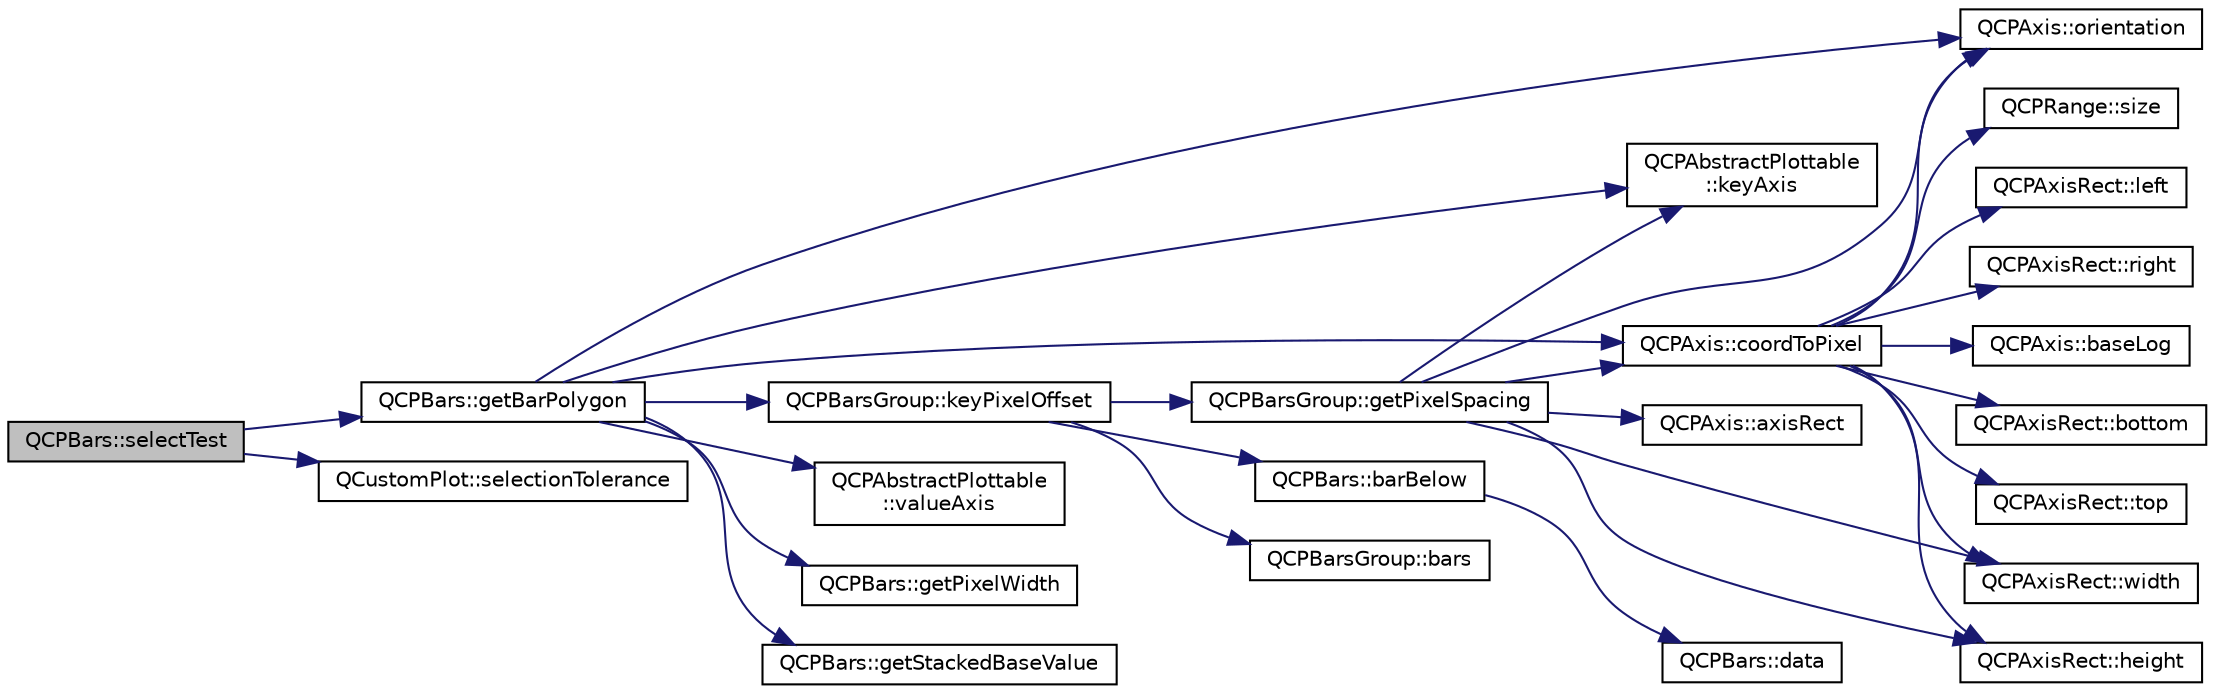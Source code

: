 digraph "QCPBars::selectTest"
{
  edge [fontname="Helvetica",fontsize="10",labelfontname="Helvetica",labelfontsize="10"];
  node [fontname="Helvetica",fontsize="10",shape=record];
  rankdir="LR";
  Node1 [label="QCPBars::selectTest",height=0.2,width=0.4,color="black", fillcolor="grey75", style="filled", fontcolor="black"];
  Node1 -> Node2 [color="midnightblue",fontsize="10",style="solid",fontname="Helvetica"];
  Node2 [label="QCPBars::getBarPolygon",height=0.2,width=0.4,color="black", fillcolor="white", style="filled",URL="$class_q_c_p_bars.html#a1d118a76662cfd691a78c6f573e3f78c"];
  Node2 -> Node3 [color="midnightblue",fontsize="10",style="solid",fontname="Helvetica"];
  Node3 [label="QCPAbstractPlottable\l::keyAxis",height=0.2,width=0.4,color="black", fillcolor="white", style="filled",URL="$class_q_c_p_abstract_plottable.html#a72c7a09c22963f2c943f07112b311103"];
  Node2 -> Node4 [color="midnightblue",fontsize="10",style="solid",fontname="Helvetica"];
  Node4 [label="QCPAbstractPlottable\l::valueAxis",height=0.2,width=0.4,color="black", fillcolor="white", style="filled",URL="$class_q_c_p_abstract_plottable.html#a3106f9d34d330a6097a8ec5905e5b519"];
  Node2 -> Node5 [color="midnightblue",fontsize="10",style="solid",fontname="Helvetica"];
  Node5 [label="QCPBars::getPixelWidth",height=0.2,width=0.4,color="black", fillcolor="white", style="filled",URL="$class_q_c_p_bars.html#a794eefe4fb29b9b40583654ccbf460dc"];
  Node2 -> Node6 [color="midnightblue",fontsize="10",style="solid",fontname="Helvetica"];
  Node6 [label="QCPBars::getStackedBaseValue",height=0.2,width=0.4,color="black", fillcolor="white", style="filled",URL="$class_q_c_p_bars.html#ae9b0c2fad9f29030c84bb6e62a4b605f"];
  Node2 -> Node7 [color="midnightblue",fontsize="10",style="solid",fontname="Helvetica"];
  Node7 [label="QCPAxis::coordToPixel",height=0.2,width=0.4,color="black", fillcolor="white", style="filled",URL="$class_q_c_p_axis.html#a985ae693b842fb0422b4390fe36d299a"];
  Node7 -> Node8 [color="midnightblue",fontsize="10",style="solid",fontname="Helvetica"];
  Node8 [label="QCPAxis::orientation",height=0.2,width=0.4,color="black", fillcolor="white", style="filled",URL="$class_q_c_p_axis.html#a57483f2f60145ddc9e63f3af53959265"];
  Node7 -> Node9 [color="midnightblue",fontsize="10",style="solid",fontname="Helvetica"];
  Node9 [label="QCPRange::size",height=0.2,width=0.4,color="black", fillcolor="white", style="filled",URL="$class_q_c_p_range.html#afa57c13049b965edb6fd1c00ac56338a"];
  Node7 -> Node10 [color="midnightblue",fontsize="10",style="solid",fontname="Helvetica"];
  Node10 [label="QCPAxisRect::width",height=0.2,width=0.4,color="black", fillcolor="white", style="filled",URL="$class_q_c_p_axis_rect.html#a45bf5c17f4ca29131b7eb0db06efc259"];
  Node7 -> Node11 [color="midnightblue",fontsize="10",style="solid",fontname="Helvetica"];
  Node11 [label="QCPAxisRect::left",height=0.2,width=0.4,color="black", fillcolor="white", style="filled",URL="$class_q_c_p_axis_rect.html#a55b3ecf72a3a65b053f7651b88db458d"];
  Node7 -> Node12 [color="midnightblue",fontsize="10",style="solid",fontname="Helvetica"];
  Node12 [label="QCPAxisRect::right",height=0.2,width=0.4,color="black", fillcolor="white", style="filled",URL="$class_q_c_p_axis_rect.html#a6d0f989fc552aa2b563cf82f8fc81e61"];
  Node7 -> Node13 [color="midnightblue",fontsize="10",style="solid",fontname="Helvetica"];
  Node13 [label="QCPAxis::baseLog",height=0.2,width=0.4,color="black", fillcolor="white", style="filled",URL="$class_q_c_p_axis.html#a1385765db2419ee5fb5505a6cf9130fb"];
  Node7 -> Node14 [color="midnightblue",fontsize="10",style="solid",fontname="Helvetica"];
  Node14 [label="QCPAxisRect::bottom",height=0.2,width=0.4,color="black", fillcolor="white", style="filled",URL="$class_q_c_p_axis_rect.html#af2b5982ebe7e6f781b9bf1cc371a60d8"];
  Node7 -> Node15 [color="midnightblue",fontsize="10",style="solid",fontname="Helvetica"];
  Node15 [label="QCPAxisRect::height",height=0.2,width=0.4,color="black", fillcolor="white", style="filled",URL="$class_q_c_p_axis_rect.html#a1c55c4f3bef40cf01b21820316c8469e"];
  Node7 -> Node16 [color="midnightblue",fontsize="10",style="solid",fontname="Helvetica"];
  Node16 [label="QCPAxisRect::top",height=0.2,width=0.4,color="black", fillcolor="white", style="filled",URL="$class_q_c_p_axis_rect.html#ac45aef1eb75cea46b241b6303028a607"];
  Node2 -> Node17 [color="midnightblue",fontsize="10",style="solid",fontname="Helvetica"];
  Node17 [label="QCPBarsGroup::keyPixelOffset",height=0.2,width=0.4,color="black", fillcolor="white", style="filled",URL="$class_q_c_p_bars_group.html#a8e2ca6002e7bab49670144d048a2bcc9"];
  Node17 -> Node18 [color="midnightblue",fontsize="10",style="solid",fontname="Helvetica"];
  Node18 [label="QCPBars::barBelow",height=0.2,width=0.4,color="black", fillcolor="white", style="filled",URL="$class_q_c_p_bars.html#a2c46a686cbad95f180ca3c2e88263961"];
  Node18 -> Node19 [color="midnightblue",fontsize="10",style="solid",fontname="Helvetica"];
  Node19 [label="QCPBars::data",height=0.2,width=0.4,color="black", fillcolor="white", style="filled",URL="$class_q_c_p_bars.html#ac05c21de37f677545d06fd852ef8a743"];
  Node17 -> Node20 [color="midnightblue",fontsize="10",style="solid",fontname="Helvetica"];
  Node20 [label="QCPBarsGroup::bars",height=0.2,width=0.4,color="black", fillcolor="white", style="filled",URL="$class_q_c_p_bars_group.html#a7c72ed1f8cd962c93b8c42ab96cd91ec"];
  Node17 -> Node21 [color="midnightblue",fontsize="10",style="solid",fontname="Helvetica"];
  Node21 [label="QCPBarsGroup::getPixelSpacing",height=0.2,width=0.4,color="black", fillcolor="white", style="filled",URL="$class_q_c_p_bars_group.html#a0beccd41bc3841a4c5b284823bc7d2de"];
  Node21 -> Node3 [color="midnightblue",fontsize="10",style="solid",fontname="Helvetica"];
  Node21 -> Node8 [color="midnightblue",fontsize="10",style="solid",fontname="Helvetica"];
  Node21 -> Node22 [color="midnightblue",fontsize="10",style="solid",fontname="Helvetica"];
  Node22 [label="QCPAxis::axisRect",height=0.2,width=0.4,color="black", fillcolor="white", style="filled",URL="$class_q_c_p_axis.html#aada3102af43b029e3879bcbf2bddfabb"];
  Node21 -> Node10 [color="midnightblue",fontsize="10",style="solid",fontname="Helvetica"];
  Node21 -> Node15 [color="midnightblue",fontsize="10",style="solid",fontname="Helvetica"];
  Node21 -> Node7 [color="midnightblue",fontsize="10",style="solid",fontname="Helvetica"];
  Node2 -> Node8 [color="midnightblue",fontsize="10",style="solid",fontname="Helvetica"];
  Node1 -> Node23 [color="midnightblue",fontsize="10",style="solid",fontname="Helvetica"];
  Node23 [label="QCustomPlot::selectionTolerance",height=0.2,width=0.4,color="black", fillcolor="white", style="filled",URL="$class_q_custom_plot.html#a7b738074c75e80070ef6a10263c6cd69"];
}

